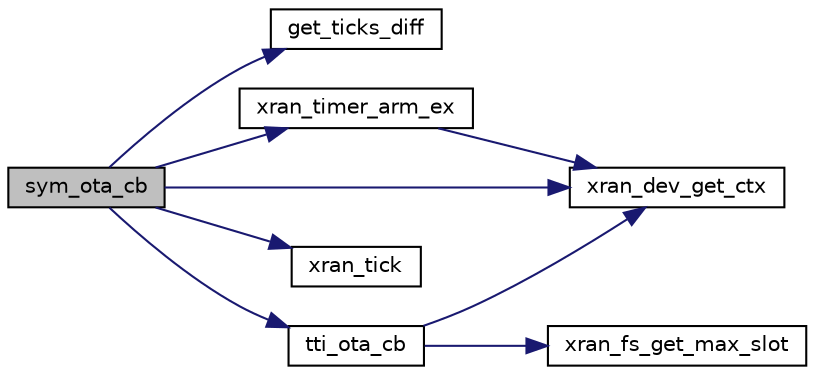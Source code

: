 digraph "sym_ota_cb"
{
 // LATEX_PDF_SIZE
  edge [fontname="Helvetica",fontsize="10",labelfontname="Helvetica",labelfontsize="10"];
  node [fontname="Helvetica",fontsize="10",shape=record];
  rankdir="LR";
  Node1 [label="sym_ota_cb",height=0.2,width=0.4,color="black", fillcolor="grey75", style="filled", fontcolor="black",tooltip=" "];
  Node1 -> Node2 [color="midnightblue",fontsize="10",style="solid",fontname="Helvetica"];
  Node2 [label="get_ticks_diff",height=0.2,width=0.4,color="black", fillcolor="white", style="filled",URL="$xran__timer_8h.html#a2c22baf2fd259384ee376d438bb461c1",tooltip=" "];
  Node1 -> Node3 [color="midnightblue",fontsize="10",style="solid",fontname="Helvetica"];
  Node3 [label="tti_ota_cb",height=0.2,width=0.4,color="black", fillcolor="white", style="filled",URL="$xran__main_8c.html#a9c3700d61ba446fa9b05cca2ca9018ab",tooltip=" "];
  Node3 -> Node4 [color="midnightblue",fontsize="10",style="solid",fontname="Helvetica"];
  Node4 [label="xran_dev_get_ctx",height=0.2,width=0.4,color="black", fillcolor="white", style="filled",URL="$xran__main_8c.html#aa09e72e94d2a1d891e86f4c09b0f8b21",tooltip=" "];
  Node3 -> Node5 [color="midnightblue",fontsize="10",style="solid",fontname="Helvetica"];
  Node5 [label="xran_fs_get_max_slot",height=0.2,width=0.4,color="black", fillcolor="white", style="filled",URL="$xran__frame__struct_8c.html#a7f5a87395d3930f222e58976960c99e2",tooltip=" "];
  Node1 -> Node4 [color="midnightblue",fontsize="10",style="solid",fontname="Helvetica"];
  Node1 -> Node6 [color="midnightblue",fontsize="10",style="solid",fontname="Helvetica"];
  Node6 [label="xran_tick",height=0.2,width=0.4,color="black", fillcolor="white", style="filled",URL="$xran__timer_8h.html#a1d2f23e35725cd993cbb72de9f4f565a",tooltip=" "];
  Node1 -> Node7 [color="midnightblue",fontsize="10",style="solid",fontname="Helvetica"];
  Node7 [label="xran_timer_arm_ex",height=0.2,width=0.4,color="black", fillcolor="white", style="filled",URL="$xran__main_8c.html#a96de765800aa6de0788fc530cbc16825",tooltip=" "];
  Node7 -> Node4 [color="midnightblue",fontsize="10",style="solid",fontname="Helvetica"];
}
